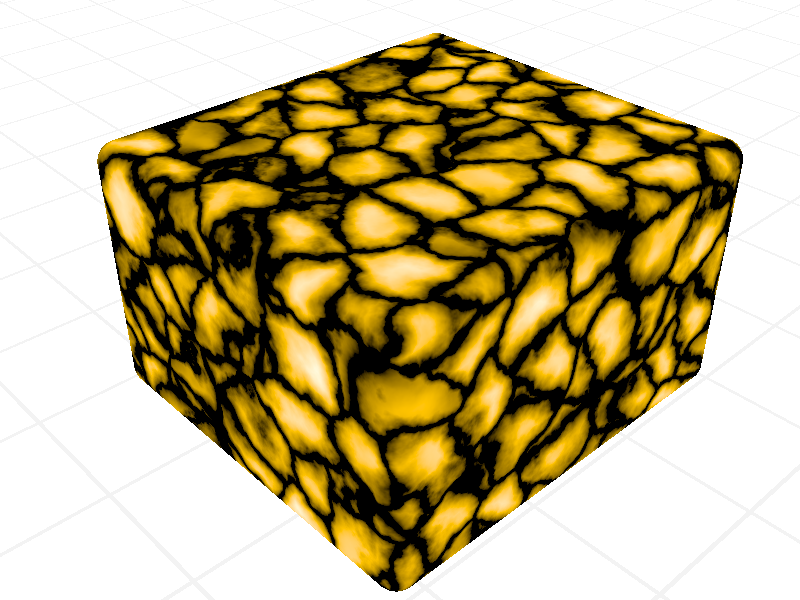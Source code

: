 // POV-Ray 3.6/3.7 Scene File "pigment_pattern_1.pov"
// author: Friedrich A. Lohmueller, Dec-2012
// email: Friedrich.Lohmueller_at_t-online.de
// homepage: http://www.f-lohmueller.de
//--------------------------------------------------------------------------
#version 3.6;
global_settings{ assumed_gamma 1.0 } 
#default{ finish{ ambient 0.1 diffuse 0.9 }}
//--------------------------------------------------------------------------
#include "colors.inc"
#include "textures.inc"
#include "glass.inc"
#include "metals.inc"
#include "golds.inc"
#include "stones.inc"
#include "woods.inc"
#include "shapes.inc"
#include "shapes2.inc"
#include "functions.inc"
#include "math.inc"
#include "transforms.inc"
//--------------------------------------------------------------------------------------------------------<<<<
//--------------------------------------------------------------------------------------------------------<<<<
//------------------------------------------------------------- Camera_Position, Camera_look_at, Camera_Angle
#declare Camera_Number = 1 ;
//--------------------------------------------------------------------------------------------------------<<<<
//--------------------------------------------------------------------------------------------------------<<<<
#switch ( Camera_Number )
#case (0)
  #declare Camera_Position = < 0.00, 1.00, -5.00> ;  // front view
  #declare Camera_Look_At  = < 0.00, 1.00,  0.00> ;
  #declare Camera_Angle    =  65 ;
#break
#case (1)
  #declare Camera_Position = < 5.00, 5.00, -4.00> ;  // diagonal view
  #declare Camera_Look_At  = < 0.70, 1,  0.00> ;
  #declare Camera_Angle    =  42 ;
#break
#case (2)
  #declare Camera_Position = < 0.00, 1.00,-20.00> ;  // front view
  #declare Camera_Look_At  = < 0.00, 1.00,  0.00> ;
  #declare Camera_Angle    =  65 ;
#break
#case (3)
  #declare Camera_Position = < 0.00, 8.00,  0+0.000> ;  // top view
  #declare Camera_Look_At  = < 0.00, 0.00,  0+0.001> ;
  #declare Camera_Angle    =  65 ;
#break
#else
  #declare Camera_Position = < 0.00, 1.00,-20.00> ;  // front view
  #declare Camera_Look_At  = < 0.00, 1.00,  0.00> ;
  #declare Camera_Angle    =  65 ;
#break
#end // of "#switch ( Camera_Number )" -----------------------------
//-------------------------------------------------------------------------------------------------------<<<<
//-------------------------------------------------------------------------------------------------------<<<<
camera{ location Camera_Position
        right    x*image_width/image_height
        angle    Camera_Angle
        look_at  Camera_Look_At
      }
//------------------------------------------------------------------------------------------------------<<<<<
//------------------------------------------------------------------------------------------------------<<<<<

//-------------------------------------------------------------------------
//-------------------------------------------------------------------------
// sun --------------------------------------------------------------------
light_source{<1500,2500,-2500> color White*0.9}           // sun light
light_source{ Camera_Position  color rgb<0.9,0.9,1>*0.1}  // flash light

// sky --------------------------------------------------------------------
sky_sphere{ pigment{ gradient <0,1,0>
                     color_map{ [0   color rgb<1,1,1>         ]//White
                                [0.4 color rgb<0.14,0.14,0.56>]//~Navy
                                [0.6 color rgb<0.14,0.14,0.56>]//~Navy
                                [1.0 color rgb<1,1,1>         ]//White
                              }
                     scale 2 }
           } // end of sky_sphere
//-------------------------------------------------------------------------

// ground -----------------------------------------------------------------
//---------------------------------<<< settings of squared plane dimensions
#declare RasterScale = 1.0;
#declare RasterHalfLine  = 0.015;
#declare RasterHalfLineZ = 0.015;
//-------------------------------------------------------------------------
#macro Raster(RScale, HLine)
       pigment{ gradient x scale RScale
                color_map{[0.000   color rgbt<1,1,1,0>*0.9]
                          [0+HLine color rgbt<1,1,1,0>*0.9]
                          [0+HLine color rgbt<1,1,1,1>]
                          [1-HLine color rgbt<1,1,1,1>]
                          [1-HLine color rgbt<1,1,1,0>*0.9]
                          [1.000   color rgbt<1,1,1,0>*0.9]} }
 #end// of Raster(RScale, HLine)-macro
//-------------------------------------------------------------------------


plane { <0,1,0>, 0    // plane with layered textures
        texture { pigment{color White*1.1}
                  finish {ambient 0.45 diffuse 0.85}}
        texture { Raster(RasterScale,RasterHalfLine ) rotate<0,0,0> }
        texture { Raster(RasterScale,RasterHalfLineZ) rotate<0,90,0>}
        rotate<0,0,0>
      }
//------------------------------------------------ end of squared plane XZ

//-------------------------------------------------------------------------
//---------------------------- objects in scene ---------------------------
//-------------------------------------------------------------------------

 


// ----------------------------------
#declare Pigment_1 = 
pigment{ crackle turbulence 0.35 scale 0.45 
         color_map{
          [0.00 color rgb<1,1,1>*0]
          [0.08 color rgb<1,1,1>*0]
          [0.40 color rgb<1,0.55,0>]
          [1.00 color rgb<1,1,0.8>]
         } // end of color_map
} // end of pigment -----------------


object{ //---------------------------
  Round_Box(<-1,0,-1.25>,<2,2,2>,0.15,0)  
  texture{ pigment{ Pigment_1 }
           normal { 
             pigment_pattern{ 
               Pigment_1    
             } // pigment_pattern
             1.5 
           } // end of normal
           finish { phong 1 }
         }
} // --------------------------------
